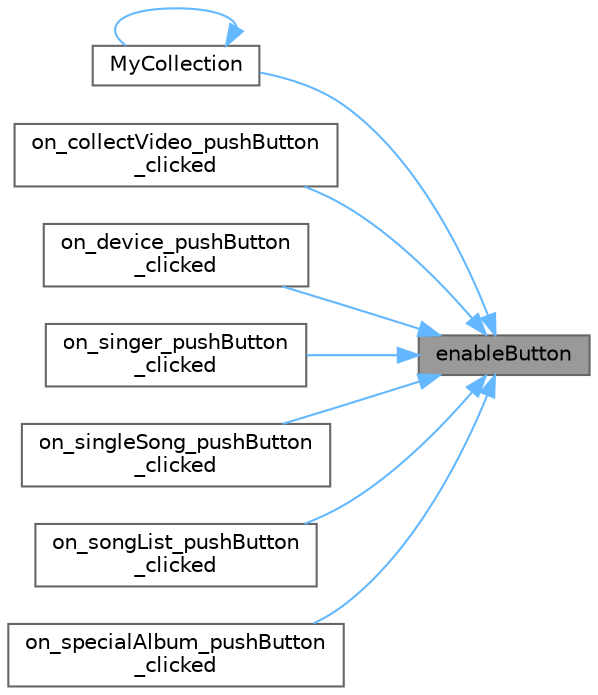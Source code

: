 digraph "enableButton"
{
 // LATEX_PDF_SIZE
  bgcolor="transparent";
  edge [fontname=Helvetica,fontsize=10,labelfontname=Helvetica,labelfontsize=10];
  node [fontname=Helvetica,fontsize=10,shape=box,height=0.2,width=0.4];
  rankdir="RL";
  Node1 [id="Node000001",label="enableButton",height=0.2,width=0.4,color="gray40", fillcolor="grey60", style="filled", fontcolor="black",tooltip="启用/禁用按钮"];
  Node1 -> Node2 [id="edge1_Node000001_Node000002",dir="back",color="steelblue1",style="solid",tooltip=" "];
  Node2 [id="Node000002",label="MyCollection",height=0.2,width=0.4,color="grey40", fillcolor="white", style="filled",URL="$class_my_collection.html#a512490534a0678d9f30ca0dc7fd134aa",tooltip="构造函数，初始化收藏界面"];
  Node2 -> Node2 [id="edge2_Node000002_Node000002",dir="back",color="steelblue1",style="solid",tooltip=" "];
  Node1 -> Node3 [id="edge3_Node000001_Node000003",dir="back",color="steelblue1",style="solid",tooltip=" "];
  Node3 [id="Node000003",label="on_collectVideo_pushButton\l_clicked",height=0.2,width=0.4,color="grey40", fillcolor="white", style="filled",URL="$class_my_collection.html#acf3eb1de5aea1bda093068c9ecbd001d",tooltip="视频按钮点击槽函数"];
  Node1 -> Node4 [id="edge4_Node000001_Node000004",dir="back",color="steelblue1",style="solid",tooltip=" "];
  Node4 [id="Node000004",label="on_device_pushButton\l_clicked",height=0.2,width=0.4,color="grey40", fillcolor="white", style="filled",URL="$class_my_collection.html#a9b5d53ac5814c17ffce3684c7a9c340e",tooltip="设备按钮点击槽函数"];
  Node1 -> Node5 [id="edge5_Node000001_Node000005",dir="back",color="steelblue1",style="solid",tooltip=" "];
  Node5 [id="Node000005",label="on_singer_pushButton\l_clicked",height=0.2,width=0.4,color="grey40", fillcolor="white", style="filled",URL="$class_my_collection.html#afb261a504d790292a58fedec0b63820d",tooltip="歌手按钮点击槽函数"];
  Node1 -> Node6 [id="edge6_Node000001_Node000006",dir="back",color="steelblue1",style="solid",tooltip=" "];
  Node6 [id="Node000006",label="on_singleSong_pushButton\l_clicked",height=0.2,width=0.4,color="grey40", fillcolor="white", style="filled",URL="$class_my_collection.html#a2a9bea9bb21529ea83bf0be77446fa04",tooltip="单曲按钮点击槽函数"];
  Node1 -> Node7 [id="edge7_Node000001_Node000007",dir="back",color="steelblue1",style="solid",tooltip=" "];
  Node7 [id="Node000007",label="on_songList_pushButton\l_clicked",height=0.2,width=0.4,color="grey40", fillcolor="white", style="filled",URL="$class_my_collection.html#a955813f9138793e730e4d73b4ad5dca9",tooltip="歌单按钮点击槽函数"];
  Node1 -> Node8 [id="edge8_Node000001_Node000008",dir="back",color="steelblue1",style="solid",tooltip=" "];
  Node8 [id="Node000008",label="on_specialAlbum_pushButton\l_clicked",height=0.2,width=0.4,color="grey40", fillcolor="white", style="filled",URL="$class_my_collection.html#aa1d2a9b8dd7218807b72ec01cf79ba4c",tooltip="专辑按钮点击槽函数"];
}

